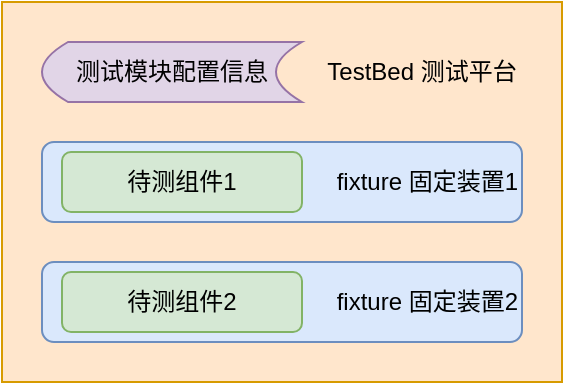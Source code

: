 <mxfile version="12.1.9" type="device" pages="1"><diagram id="G7o4BGhzAAN1CjqEWIPW" name="Page-1"><mxGraphModel dx="1042" dy="521" grid="1" gridSize="10" guides="1" tooltips="1" connect="1" arrows="1" fold="1" page="1" pageScale="1" pageWidth="827" pageHeight="1169" math="0" shadow="0"><root><mxCell id="0"/><mxCell id="1" parent="0"/><mxCell id="Ogpu_LMulAhjsDTNMh5Q-2" value="&lt;div style=&quot;text-align: justify&quot;&gt;&lt;br&gt;&lt;/div&gt;" style="rounded=0;whiteSpace=wrap;html=1;align=left;fillColor=#ffe6cc;strokeColor=#d79b00;" vertex="1" parent="1"><mxGeometry x="220" y="80" width="280" height="190" as="geometry"/></mxCell><mxCell id="Ogpu_LMulAhjsDTNMh5Q-3" value="&lt;span style=&quot;white-space: normal&quot;&gt;fixture 固定装置1&lt;/span&gt;" style="rounded=1;whiteSpace=wrap;html=1;fillColor=#dae8fc;strokeColor=#6c8ebf;align=right;" vertex="1" parent="1"><mxGeometry x="240" y="150" width="240" height="40" as="geometry"/></mxCell><mxCell id="Ogpu_LMulAhjsDTNMh5Q-5" value="&lt;span style=&quot;white-space: normal&quot;&gt;测试模块配置信息&lt;/span&gt;" style="shape=dataStorage;whiteSpace=wrap;html=1;fillColor=#e1d5e7;strokeColor=#9673a6;" vertex="1" parent="1"><mxGeometry x="240" y="100" width="130" height="30" as="geometry"/></mxCell><mxCell id="Ogpu_LMulAhjsDTNMh5Q-6" value="待测组件1" style="rounded=1;whiteSpace=wrap;html=1;fillColor=#d5e8d4;strokeColor=#82b366;" vertex="1" parent="1"><mxGeometry x="250" y="155" width="120" height="30" as="geometry"/></mxCell><mxCell id="Ogpu_LMulAhjsDTNMh5Q-8" value="TestBed 测试平台" style="rounded=1;whiteSpace=wrap;html=1;fillColor=none;strokeColor=none;" vertex="1" parent="1"><mxGeometry x="380" y="100" width="100" height="30" as="geometry"/></mxCell><mxCell id="Ogpu_LMulAhjsDTNMh5Q-12" value="&lt;span style=&quot;white-space: normal&quot;&gt;fixture 固定装置2&lt;/span&gt;" style="rounded=1;whiteSpace=wrap;html=1;fillColor=#dae8fc;strokeColor=#6c8ebf;align=right;" vertex="1" parent="1"><mxGeometry x="240" y="210" width="240" height="40" as="geometry"/></mxCell><mxCell id="Ogpu_LMulAhjsDTNMh5Q-13" value="待测组件2" style="rounded=1;whiteSpace=wrap;html=1;fillColor=#d5e8d4;strokeColor=#82b366;" vertex="1" parent="1"><mxGeometry x="250" y="215" width="120" height="30" as="geometry"/></mxCell></root></mxGraphModel></diagram></mxfile>